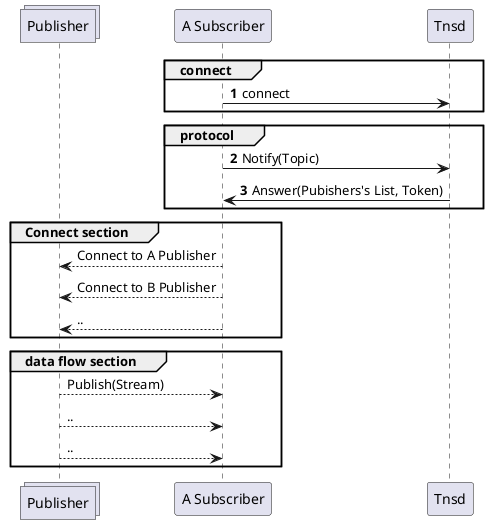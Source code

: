 @startuml
'https://plantuml.com/sequence-diagram

collections Publisher as Publisher

autonumber
group connect
    "A Subscriber" -> Tnsd : connect
end

group protocol
    "A Subscriber" -> Tnsd : Notify(Topic)
    "A Subscriber" <- Tnsd : Answer(Pubishers's List, Token)
end

autonumber stop
group Connect section
    "A Subscriber" --> Publisher : Connect to A Publisher
    "A Subscriber" --> Publisher : Connect to B Publisher
    "A Subscriber" --> Publisher : ..
end

autonumber stop
group data flow section
    "A Subscriber" <-- Publisher : Publish(Stream)
    "A Subscriber" <-- Publisher : ..
    "A Subscriber" <-- Publisher : ..
end
@enduml